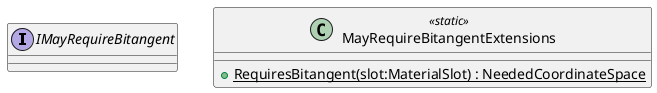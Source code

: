 @startuml
interface IMayRequireBitangent {
}
class MayRequireBitangentExtensions <<static>> {
    + {static} RequiresBitangent(slot:MaterialSlot) : NeededCoordinateSpace
}
@enduml
